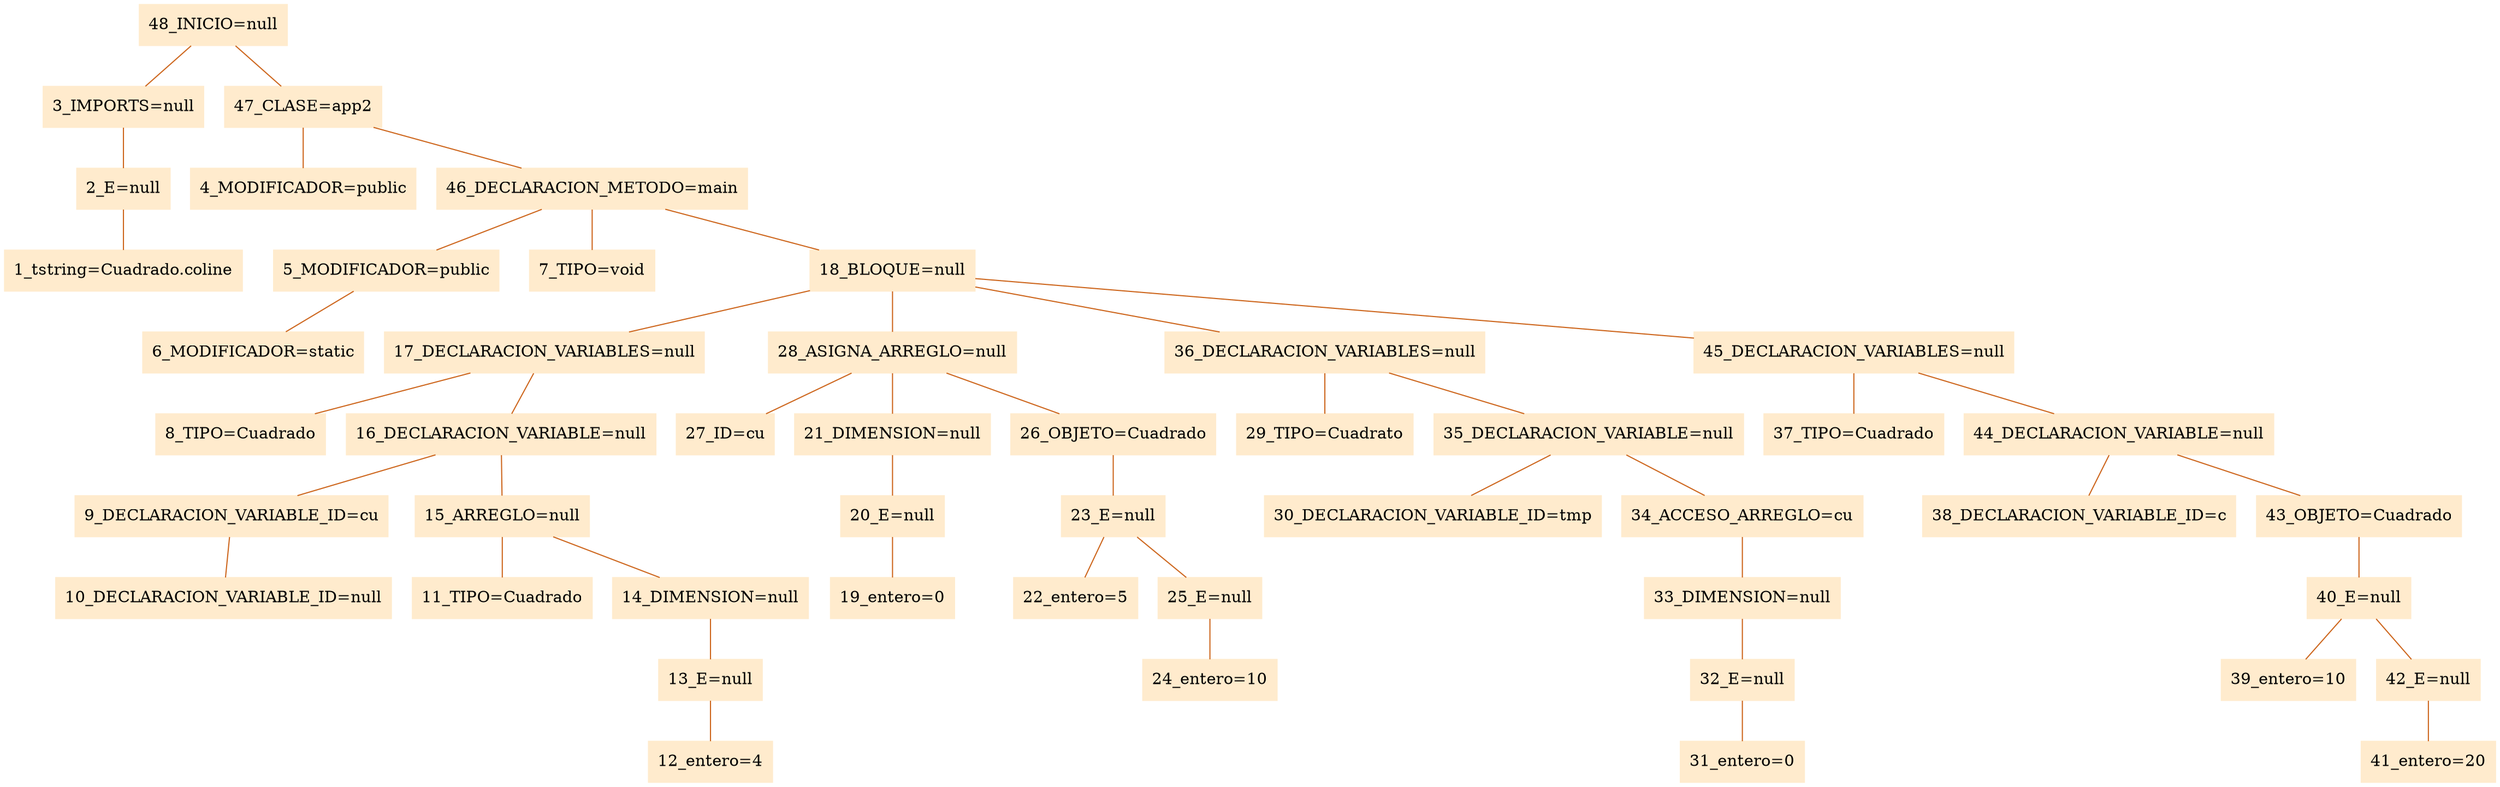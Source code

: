 digraph G {node[shape=box, style=filled, color=blanchedalmond]; edge[color=chocolate3, dir=none];rankdir=UD 

"48_INICIO=null"->"3_IMPORTS=null"
"3_IMPORTS=null"->"2_E=null"
"2_E=null"->"1_tstring=Cuadrado.coline"
"48_INICIO=null"->"47_CLASE=app2"
"47_CLASE=app2"->"4_MODIFICADOR=public"
"47_CLASE=app2"->"46_DECLARACION_METODO=main"
"46_DECLARACION_METODO=main"->"5_MODIFICADOR=public"
"5_MODIFICADOR=public"->"6_MODIFICADOR=static"
"46_DECLARACION_METODO=main"->"7_TIPO=void"
"46_DECLARACION_METODO=main"->"18_BLOQUE=null"
"18_BLOQUE=null"->"17_DECLARACION_VARIABLES=null"
"17_DECLARACION_VARIABLES=null"->"8_TIPO=Cuadrado"
"17_DECLARACION_VARIABLES=null"->"16_DECLARACION_VARIABLE=null"
"16_DECLARACION_VARIABLE=null"->"9_DECLARACION_VARIABLE_ID=cu"
"9_DECLARACION_VARIABLE_ID=cu"->"10_DECLARACION_VARIABLE_ID=null"
"16_DECLARACION_VARIABLE=null"->"15_ARREGLO=null"
"15_ARREGLO=null"->"11_TIPO=Cuadrado"
"15_ARREGLO=null"->"14_DIMENSION=null"
"14_DIMENSION=null"->"13_E=null"
"13_E=null"->"12_entero=4"
"18_BLOQUE=null"->"28_ASIGNA_ARREGLO=null"
"28_ASIGNA_ARREGLO=null"->"27_ID=cu"
"28_ASIGNA_ARREGLO=null"->"21_DIMENSION=null"
"21_DIMENSION=null"->"20_E=null"
"20_E=null"->"19_entero=0"
"28_ASIGNA_ARREGLO=null"->"26_OBJETO=Cuadrado"
"26_OBJETO=Cuadrado"->"23_E=null"
"23_E=null"->"22_entero=5"
"23_E=null"->"25_E=null"
"25_E=null"->"24_entero=10"
"18_BLOQUE=null"->"36_DECLARACION_VARIABLES=null"
"36_DECLARACION_VARIABLES=null"->"29_TIPO=Cuadrato"
"36_DECLARACION_VARIABLES=null"->"35_DECLARACION_VARIABLE=null"
"35_DECLARACION_VARIABLE=null"->"30_DECLARACION_VARIABLE_ID=tmp"
"35_DECLARACION_VARIABLE=null"->"34_ACCESO_ARREGLO=cu"
"34_ACCESO_ARREGLO=cu"->"33_DIMENSION=null"
"33_DIMENSION=null"->"32_E=null"
"32_E=null"->"31_entero=0"
"18_BLOQUE=null"->"45_DECLARACION_VARIABLES=null"
"45_DECLARACION_VARIABLES=null"->"37_TIPO=Cuadrado"
"45_DECLARACION_VARIABLES=null"->"44_DECLARACION_VARIABLE=null"
"44_DECLARACION_VARIABLE=null"->"38_DECLARACION_VARIABLE_ID=c"
"44_DECLARACION_VARIABLE=null"->"43_OBJETO=Cuadrado"
"43_OBJETO=Cuadrado"->"40_E=null"
"40_E=null"->"39_entero=10"
"40_E=null"->"42_E=null"
"42_E=null"->"41_entero=20"


}
